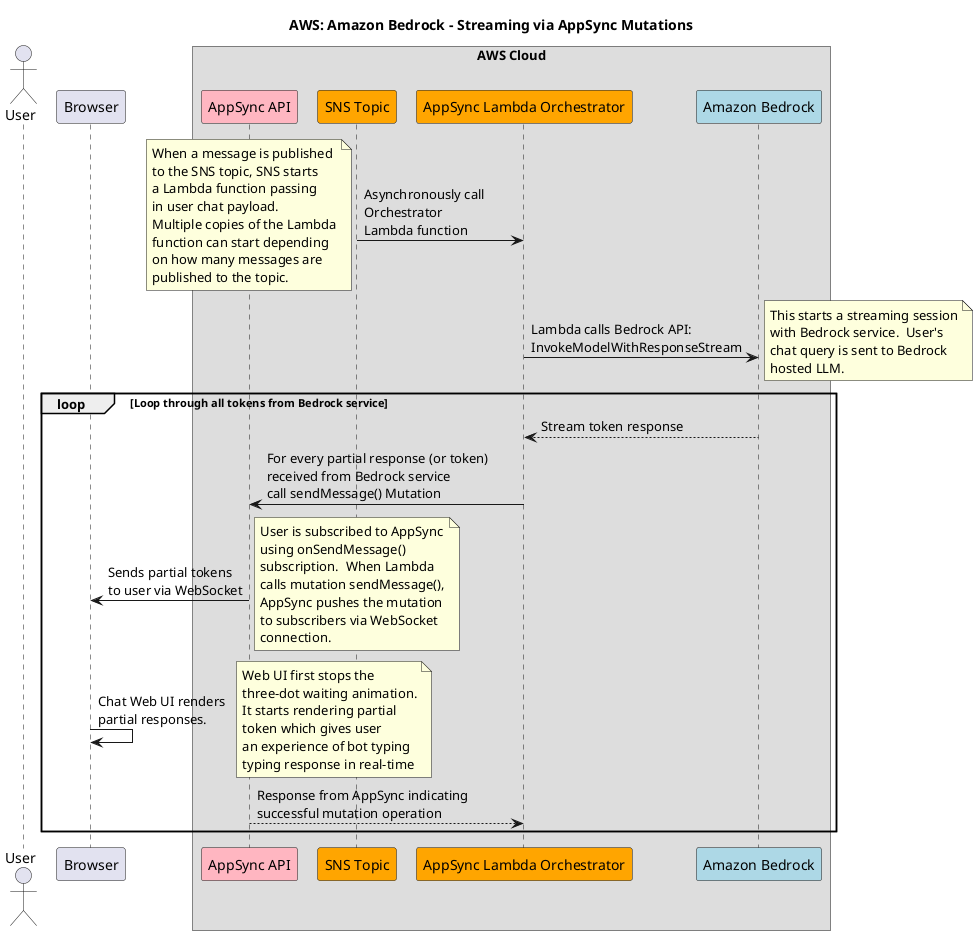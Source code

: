 // Copyright Amazon.com, Inc. or its affiliates. All Rights Reserved.
// SPDX-License-Identifier: MIT-0

@startuml amazon-connect-api-v0.0.2

skinparam BoxPadding 10
skinparam ParticipantPadding 5
skinparam ClassBackgroundColor #AliceBlue
skinparam Shadowing false

title AWS: Amazon Bedrock - Streaming via AppSync Mutations

actor User
participant UserAgent as "Browser"
box "AWS Cloud"
    participant AppSyncAPI as "AppSync API" #LightPink
    participant SNS as "SNS Topic" #Orange
    participant OrchestratorLambda as "AppSync Lambda Orchestrator" #Orange
    participant Bedrock as "Amazon Bedrock" #LightBlue
end box

skinparam SequenceMessageAlign left

SNS -> OrchestratorLambda: Asynchronously call\nOrchestrator\nLambda function
note left
  When a message is published
  to the SNS topic, SNS starts
  a Lambda function passing
  in user chat payload.
  Multiple copies of the Lambda
  function can start depending
  on how many messages are
  published to the topic.
end note
OrchestratorLambda -> Bedrock: Lambda calls Bedrock API:\nInvokeModelWithResponseStream
note right
  This starts a streaming session
  with Bedrock service.  User's
  chat query is sent to Bedrock
  hosted LLM.
end note
loop Loop through all tokens from Bedrock service
Bedrock --> OrchestratorLambda: Stream token response
OrchestratorLambda -> AppSyncAPI: For every partial response (or token)\nreceived from Bedrock service\ncall sendMessage() Mutation
AppSyncAPI -> UserAgent: Sends partial tokens\nto user via WebSocket
note right
  User is subscribed to AppSync
  using onSendMessage()
  subscription.  When Lambda
  calls mutation sendMessage(),
  AppSync pushes the mutation
  to subscribers via WebSocket
  connection.
end note
UserAgent -> UserAgent: Chat Web UI renders\npartial responses.
note right
  Web UI first stops the
  three-dot waiting animation.
  It starts rendering partial
  token which gives user
  an experience of bot typing
  typing response in real-time
end note
AppSyncAPI --> OrchestratorLambda: Response from AppSync indicating\nsuccessful mutation operation
end

@enduml
